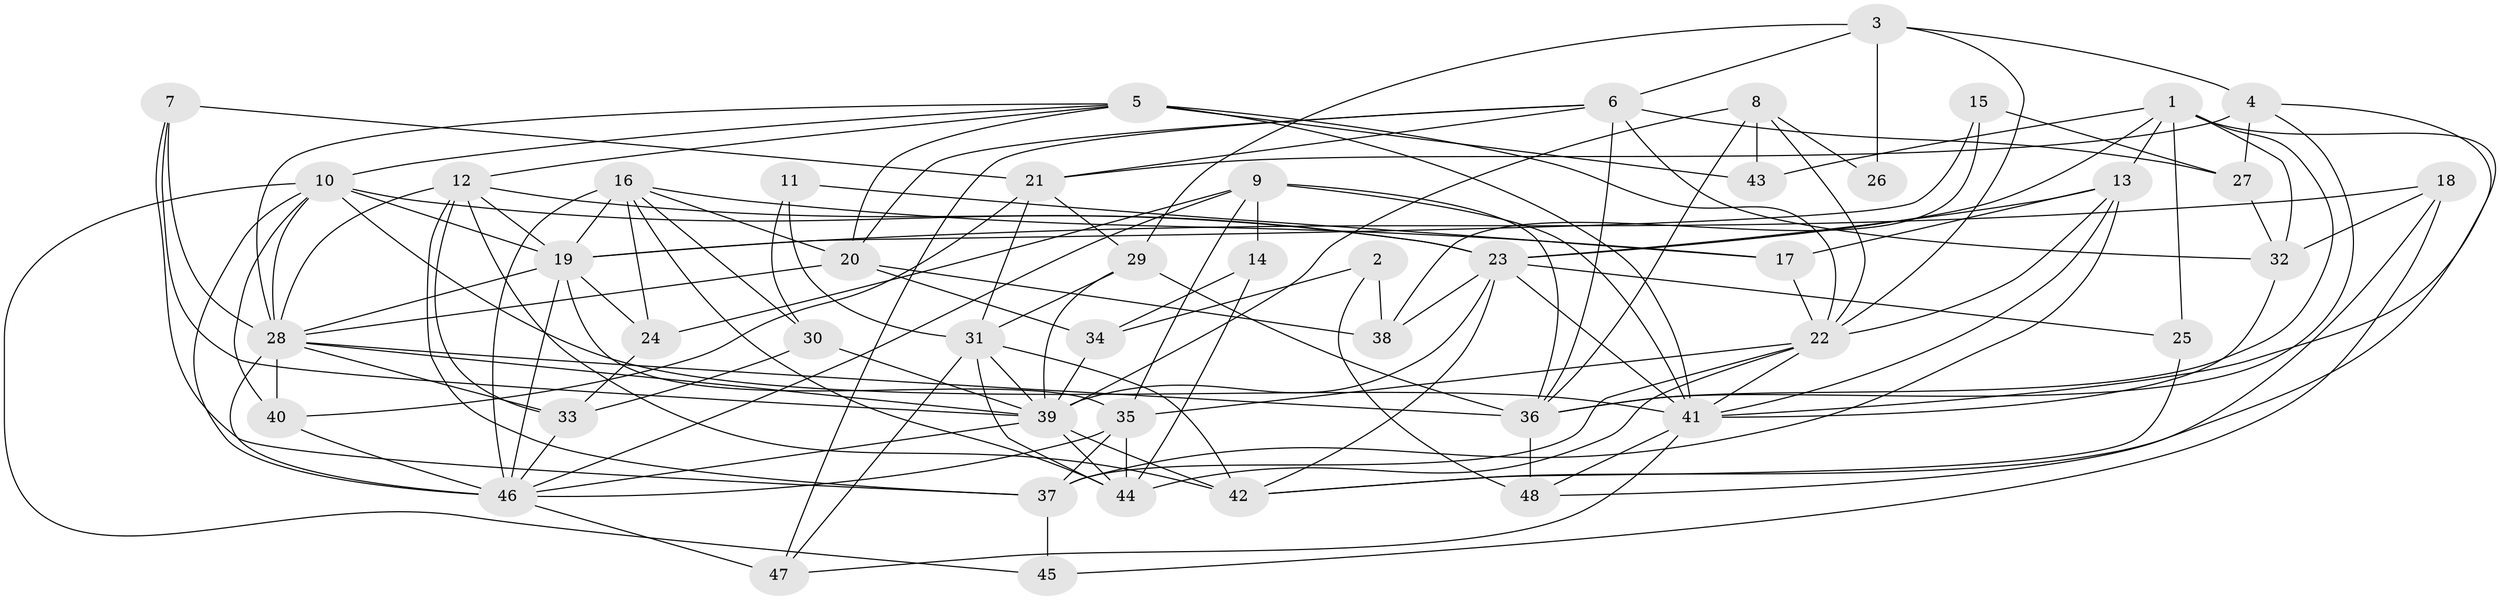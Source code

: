 // original degree distribution, {3: 0.31092436974789917, 8: 0.01680672268907563, 5: 0.19327731092436976, 4: 0.2605042016806723, 6: 0.058823529411764705, 2: 0.1092436974789916, 7: 0.05042016806722689}
// Generated by graph-tools (version 1.1) at 2025/37/03/04/25 23:37:04]
// undirected, 48 vertices, 136 edges
graph export_dot {
  node [color=gray90,style=filled];
  1;
  2;
  3;
  4;
  5;
  6;
  7;
  8;
  9;
  10;
  11;
  12;
  13;
  14;
  15;
  16;
  17;
  18;
  19;
  20;
  21;
  22;
  23;
  24;
  25;
  26;
  27;
  28;
  29;
  30;
  31;
  32;
  33;
  34;
  35;
  36;
  37;
  38;
  39;
  40;
  41;
  42;
  43;
  44;
  45;
  46;
  47;
  48;
  1 -- 13 [weight=1.0];
  1 -- 23 [weight=1.0];
  1 -- 25 [weight=1.0];
  1 -- 32 [weight=1.0];
  1 -- 36 [weight=1.0];
  1 -- 42 [weight=1.0];
  1 -- 43 [weight=1.0];
  2 -- 34 [weight=1.0];
  2 -- 38 [weight=1.0];
  2 -- 48 [weight=2.0];
  3 -- 4 [weight=1.0];
  3 -- 6 [weight=1.0];
  3 -- 22 [weight=1.0];
  3 -- 26 [weight=1.0];
  3 -- 29 [weight=1.0];
  4 -- 21 [weight=1.0];
  4 -- 27 [weight=1.0];
  4 -- 36 [weight=1.0];
  4 -- 41 [weight=1.0];
  5 -- 10 [weight=1.0];
  5 -- 12 [weight=2.0];
  5 -- 20 [weight=1.0];
  5 -- 22 [weight=2.0];
  5 -- 28 [weight=1.0];
  5 -- 41 [weight=4.0];
  5 -- 43 [weight=1.0];
  6 -- 20 [weight=1.0];
  6 -- 21 [weight=1.0];
  6 -- 27 [weight=2.0];
  6 -- 32 [weight=1.0];
  6 -- 36 [weight=1.0];
  6 -- 47 [weight=2.0];
  7 -- 21 [weight=2.0];
  7 -- 28 [weight=1.0];
  7 -- 37 [weight=1.0];
  7 -- 39 [weight=1.0];
  8 -- 22 [weight=1.0];
  8 -- 26 [weight=1.0];
  8 -- 36 [weight=1.0];
  8 -- 39 [weight=1.0];
  8 -- 43 [weight=1.0];
  9 -- 14 [weight=2.0];
  9 -- 24 [weight=2.0];
  9 -- 35 [weight=1.0];
  9 -- 36 [weight=1.0];
  9 -- 41 [weight=1.0];
  9 -- 46 [weight=1.0];
  10 -- 19 [weight=1.0];
  10 -- 23 [weight=1.0];
  10 -- 28 [weight=1.0];
  10 -- 40 [weight=1.0];
  10 -- 41 [weight=1.0];
  10 -- 45 [weight=1.0];
  10 -- 46 [weight=1.0];
  11 -- 17 [weight=1.0];
  11 -- 30 [weight=1.0];
  11 -- 31 [weight=1.0];
  12 -- 19 [weight=1.0];
  12 -- 23 [weight=1.0];
  12 -- 28 [weight=1.0];
  12 -- 33 [weight=3.0];
  12 -- 37 [weight=1.0];
  12 -- 42 [weight=1.0];
  13 -- 17 [weight=1.0];
  13 -- 22 [weight=1.0];
  13 -- 23 [weight=1.0];
  13 -- 37 [weight=1.0];
  13 -- 41 [weight=1.0];
  14 -- 34 [weight=1.0];
  14 -- 44 [weight=1.0];
  15 -- 19 [weight=1.0];
  15 -- 27 [weight=1.0];
  15 -- 38 [weight=1.0];
  16 -- 17 [weight=1.0];
  16 -- 19 [weight=2.0];
  16 -- 20 [weight=1.0];
  16 -- 24 [weight=2.0];
  16 -- 30 [weight=1.0];
  16 -- 44 [weight=1.0];
  16 -- 46 [weight=1.0];
  17 -- 22 [weight=1.0];
  18 -- 19 [weight=1.0];
  18 -- 32 [weight=1.0];
  18 -- 45 [weight=1.0];
  18 -- 48 [weight=1.0];
  19 -- 24 [weight=1.0];
  19 -- 28 [weight=1.0];
  19 -- 35 [weight=2.0];
  19 -- 46 [weight=1.0];
  20 -- 28 [weight=1.0];
  20 -- 34 [weight=1.0];
  20 -- 38 [weight=1.0];
  21 -- 29 [weight=1.0];
  21 -- 31 [weight=2.0];
  21 -- 40 [weight=1.0];
  22 -- 35 [weight=1.0];
  22 -- 37 [weight=1.0];
  22 -- 41 [weight=1.0];
  22 -- 44 [weight=1.0];
  23 -- 25 [weight=1.0];
  23 -- 38 [weight=1.0];
  23 -- 39 [weight=1.0];
  23 -- 41 [weight=1.0];
  23 -- 42 [weight=1.0];
  24 -- 33 [weight=1.0];
  25 -- 42 [weight=1.0];
  27 -- 32 [weight=1.0];
  28 -- 33 [weight=1.0];
  28 -- 36 [weight=1.0];
  28 -- 39 [weight=1.0];
  28 -- 40 [weight=1.0];
  28 -- 46 [weight=2.0];
  29 -- 31 [weight=1.0];
  29 -- 36 [weight=1.0];
  29 -- 39 [weight=5.0];
  30 -- 33 [weight=1.0];
  30 -- 39 [weight=1.0];
  31 -- 39 [weight=2.0];
  31 -- 42 [weight=1.0];
  31 -- 44 [weight=1.0];
  31 -- 47 [weight=1.0];
  32 -- 41 [weight=1.0];
  33 -- 46 [weight=1.0];
  34 -- 39 [weight=2.0];
  35 -- 37 [weight=1.0];
  35 -- 44 [weight=1.0];
  35 -- 46 [weight=1.0];
  36 -- 48 [weight=1.0];
  37 -- 45 [weight=1.0];
  39 -- 42 [weight=2.0];
  39 -- 44 [weight=1.0];
  39 -- 46 [weight=1.0];
  40 -- 46 [weight=1.0];
  41 -- 47 [weight=1.0];
  41 -- 48 [weight=1.0];
  46 -- 47 [weight=1.0];
}
